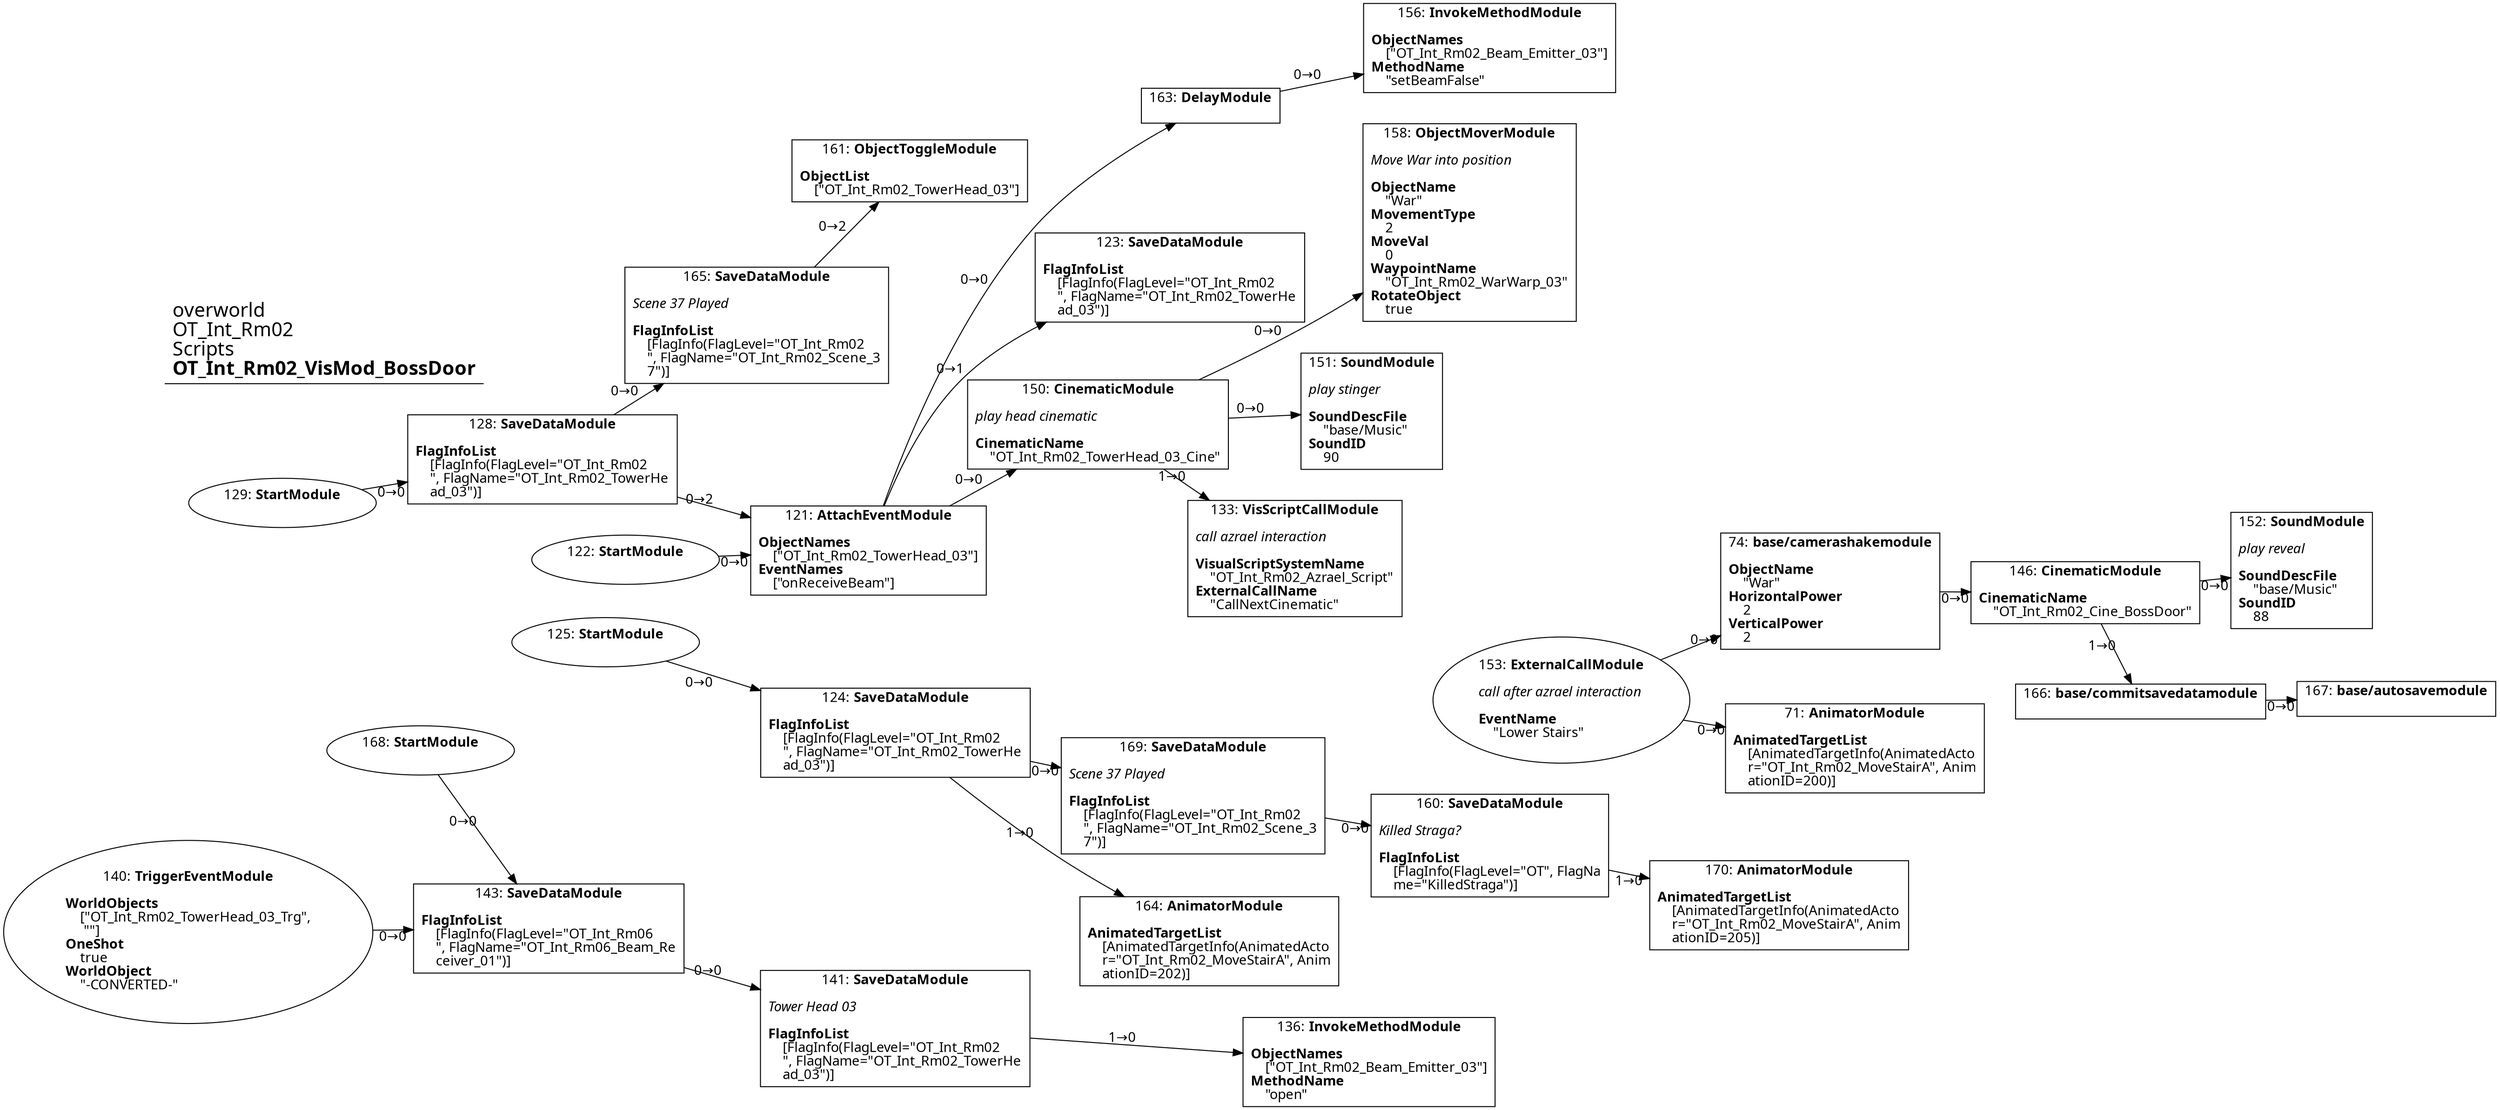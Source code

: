 digraph {
    layout = fdp;
    overlap = prism;
    sep = "+16";
    splines = spline;

    node [ shape = box ];

    graph [ fontname = "Segoe UI" ];
    node [ fontname = "Segoe UI" ];
    edge [ fontname = "Segoe UI" ];

    71 [ label = <71: <b>AnimatorModule</b><br/><br/><b>AnimatedTargetList</b><br align="left"/>    [AnimatedTargetInfo(AnimatedActo<br align="left"/>    r=&quot;OT_Int_Rm02_MoveStairA&quot;, Anim<br align="left"/>    ationID=200)]<br align="left"/>> ];
    71 [ pos = "2.279,-1.5530001!" ];

    74 [ label = <74: <b>base/camerashakemodule</b><br/><br/><b>ObjectName</b><br align="left"/>    &quot;War&quot;<br align="left"/><b>HorizontalPower</b><br align="left"/>    2<br align="left"/><b>VerticalPower</b><br align="left"/>    2<br align="left"/>> ];
    74 [ pos = "2.2470002,-1.439!" ];
    74 -> 146 [ label = "0→0" ];

    121 [ label = <121: <b>AttachEventModule</b><br/><br/><b>ObjectNames</b><br align="left"/>    [&quot;OT_Int_Rm02_TowerHead_03&quot;]<br align="left"/><b>EventNames</b><br align="left"/>    [&quot;onReceiveBeam&quot;]<br align="left"/>> ];
    121 [ pos = "0.99300003,-1.144!" ];
    121 -> 123 [ label = "0→1" ];
    121 -> 150 [ label = "0→0" ];
    121 -> 163 [ label = "0→0" ];

    122 [ label = <122: <b>StartModule</b><br/><br/>> ];
    122 [ shape = oval ]
    122 [ pos = "0.70900005,-1.144!" ];
    122 -> 121 [ label = "0→0" ];

    123 [ label = <123: <b>SaveDataModule</b><br/><br/><b>FlagInfoList</b><br align="left"/>    [FlagInfo(FlagLevel=&quot;OT_Int_Rm02<br align="left"/>    &quot;, FlagName=&quot;OT_Int_Rm02_TowerHe<br align="left"/>    ad_03&quot;)]<br align="left"/>> ];
    123 [ pos = "1.4480001,-0.9990001!" ];

    124 [ label = <124: <b>SaveDataModule</b><br/><br/><b>FlagInfoList</b><br align="left"/>    [FlagInfo(FlagLevel=&quot;OT_Int_Rm02<br align="left"/>    &quot;, FlagName=&quot;OT_Int_Rm02_TowerHe<br align="left"/>    ad_03&quot;)]<br align="left"/>> ];
    124 [ pos = "1.389,-1.6320001!" ];
    124 -> 164 [ label = "1→0" ];
    124 -> 169 [ label = "0→0" ];

    125 [ label = <125: <b>StartModule</b><br/><br/>> ];
    125 [ shape = oval ]
    125 [ pos = "1.171,-1.6320001!" ];
    125 -> 124 [ label = "0→0" ];

    128 [ label = <128: <b>SaveDataModule</b><br/><br/><b>FlagInfoList</b><br align="left"/>    [FlagInfo(FlagLevel=&quot;OT_Int_Rm02<br align="left"/>    &quot;, FlagName=&quot;OT_Int_Rm02_TowerHe<br align="left"/>    ad_03&quot;)]<br align="left"/>> ];
    128 [ pos = "0.683,-0.91700006!" ];
    128 -> 121 [ label = "0→2" ];
    128 -> 165 [ label = "0→0" ];

    129 [ label = <129: <b>StartModule</b><br/><br/>> ];
    129 [ shape = oval ]
    129 [ pos = "0.467,-0.91700006!" ];
    129 -> 128 [ label = "0→0" ];

    133 [ label = <133: <b>VisScriptCallModule</b><br/><br/><i>call azrael interaction<br align="left"/></i><br align="left"/><b>VisualScriptSystemName</b><br align="left"/>    &quot;OT_Int_Rm02_Azrael_Script&quot;<br align="left"/><b>ExternalCallName</b><br align="left"/>    &quot;CallNextCinematic&quot;<br align="left"/>> ];
    133 [ pos = "1.7240001,-1.292!" ];

    136 [ label = <136: <b>InvokeMethodModule</b><br/><br/><b>ObjectNames</b><br align="left"/>    [&quot;OT_Int_Rm02_Beam_Emitter_03&quot;]<br align="left"/><b>MethodName</b><br align="left"/>    &quot;open&quot;<br align="left"/>> ];
    136 [ pos = "1.7680001,-1.9610001!" ];

    140 [ label = <140: <b>TriggerEventModule</b><br/><br/><b>WorldObjects</b><br align="left"/>    [&quot;OT_Int_Rm02_TowerHead_03_Trg&quot;,<br align="left"/>     &quot;&quot;]<br align="left"/><b>OneShot</b><br align="left"/>    true<br align="left"/><b>WorldObject</b><br align="left"/>    &quot;-CONVERTED-&quot;<br align="left"/>> ];
    140 [ shape = oval ]
    140 [ pos = "0.93500006,-1.9380001!" ];
    140 -> 143 [ label = "0→0" ];

    141 [ label = <141: <b>SaveDataModule</b><br/><br/><i>Tower Head 03<br align="left"/></i><br align="left"/><b>FlagInfoList</b><br align="left"/>    [FlagInfo(FlagLevel=&quot;OT_Int_Rm02<br align="left"/>    &quot;, FlagName=&quot;OT_Int_Rm02_TowerHe<br align="left"/>    ad_03&quot;)]<br align="left"/>> ];
    141 [ pos = "1.4790001,-1.9380001!" ];
    141 -> 136 [ label = "1→0" ];

    143 [ label = <143: <b>SaveDataModule</b><br/><br/><b>FlagInfoList</b><br align="left"/>    [FlagInfo(FlagLevel=&quot;OT_Int_Rm06<br align="left"/>    &quot;, FlagName=&quot;OT_Int_Rm06_Beam_Re<br align="left"/>    ceiver_01&quot;)]<br align="left"/>> ];
    143 [ pos = "1.228,-1.9380001!" ];
    143 -> 141 [ label = "0→0" ];

    146 [ label = <146: <b>CinematicModule</b><br/><br/><b>CinematicName</b><br align="left"/>    &quot;OT_Int_Rm02_Cine_BossDoor&quot;<br align="left"/>> ];
    146 [ pos = "2.4940002,-1.439!" ];
    146 -> 152 [ label = "0→0" ];
    146 -> 166 [ label = "1→0" ];

    150 [ label = <150: <b>CinematicModule</b><br/><br/><i>play head cinematic<br align="left"/></i><br align="left"/><b>CinematicName</b><br align="left"/>    &quot;OT_Int_Rm02_TowerHead_03_Cine&quot;<br align="left"/>> ];
    150 [ pos = "1.45,-1.144!" ];
    150 -> 151 [ label = "0→0" ];
    150 -> 133 [ label = "1→0" ];
    150 -> 158 [ label = "0→0" ];

    151 [ label = <151: <b>SoundModule</b><br/><br/><i>play stinger<br align="left"/></i><br align="left"/><b>SoundDescFile</b><br align="left"/>    &quot;base/Music&quot;<br align="left"/><b>SoundID</b><br align="left"/>    90<br align="left"/>> ];
    151 [ pos = "1.723,-1.144!" ];

    152 [ label = <152: <b>SoundModule</b><br/><br/><i>play reveal<br align="left"/></i><br align="left"/><b>SoundDescFile</b><br align="left"/>    &quot;base/Music&quot;<br align="left"/><b>SoundID</b><br align="left"/>    88<br align="left"/>> ];
    152 [ pos = "2.7380002,-1.439!" ];

    153 [ label = <153: <b>ExternalCallModule</b><br/><br/><i>call after azrael interaction<br align="left"/></i><br align="left"/><b>EventName</b><br align="left"/>    &quot;Lower Stairs&quot;<br align="left"/>> ];
    153 [ shape = oval ]
    153 [ pos = "1.9030001,-1.439!" ];
    153 -> 74 [ label = "0→0" ];
    153 -> 71 [ label = "0→0" ];

    156 [ label = <156: <b>InvokeMethodModule</b><br/><br/><b>ObjectNames</b><br align="left"/>    [&quot;OT_Int_Rm02_Beam_Emitter_03&quot;]<br align="left"/><b>MethodName</b><br align="left"/>    &quot;setBeamFalse&quot;<br align="left"/>> ];
    156 [ pos = "1.7240001,-0.795!" ];

    158 [ label = <158: <b>ObjectMoverModule</b><br/><br/><i>Move War into position<br align="left"/></i><br align="left"/><b>ObjectName</b><br align="left"/>    &quot;War&quot;<br align="left"/><b>MovementType</b><br align="left"/>    2<br align="left"/><b>MoveVal</b><br align="left"/>    0<br align="left"/><b>WaypointName</b><br align="left"/>    &quot;OT_Int_Rm02_WarWarp_03&quot;<br align="left"/><b>RotateObject</b><br align="left"/>    true<br align="left"/>> ];
    158 [ pos = "1.723,-0.96000004!" ];

    160 [ label = <160: <b>SaveDataModule</b><br/><br/><i>Killed Straga?<br align="left"/></i><br align="left"/><b>FlagInfoList</b><br align="left"/>    [FlagInfo(FlagLevel=&quot;OT&quot;, FlagNa<br align="left"/>    me=&quot;KilledStraga&quot;)]<br align="left"/>> ];
    160 [ pos = "1.8570001,-1.6320001!" ];
    160 -> 170 [ label = "1→0" ];

    161 [ label = <161: <b>ObjectToggleModule</b><br/><br/><b>ObjectList</b><br align="left"/>    [&quot;OT_Int_Rm02_TowerHead_03&quot;]<br align="left"/>> ];
    161 [ pos = "1.1420001,-0.777!" ];

    163 [ label = <163: <b>DelayModule</b><br/><br/>> ];
    163 [ pos = "1.4490001,-0.795!" ];
    163 -> 156 [ label = "0→0" ];

    164 [ label = <164: <b>AnimatorModule</b><br/><br/><b>AnimatedTargetList</b><br align="left"/>    [AnimatedTargetInfo(AnimatedActo<br align="left"/>    r=&quot;OT_Int_Rm02_MoveStairA&quot;, Anim<br align="left"/>    ationID=202)]<br align="left"/>> ];
    164 [ pos = "1.6450001,-1.7880001!" ];

    165 [ label = <165: <b>SaveDataModule</b><br/><br/><i>Scene 37 Played<br align="left"/></i><br align="left"/><b>FlagInfoList</b><br align="left"/>    [FlagInfo(FlagLevel=&quot;OT_Int_Rm02<br align="left"/>    &quot;, FlagName=&quot;OT_Int_Rm02_Scene_3<br align="left"/>    7&quot;)]<br align="left"/>> ];
    165 [ pos = "0.93200004,-0.823!" ];
    165 -> 161 [ label = "0→2" ];

    166 [ label = <166: <b>base/commitsavedatamodule</b><br/><br/>> ];
    166 [ pos = "2.7410002,-1.6150001!" ];
    166 -> 167 [ label = "0→0" ];

    167 [ label = <167: <b>base/autosavemodule</b><br/><br/>> ];
    167 [ pos = "2.9680002,-1.6150001!" ];

    168 [ label = <168: <b>StartModule</b><br/><br/>> ];
    168 [ shape = oval ]
    168 [ pos = "1.0170001,-1.797!" ];
    168 -> 143 [ label = "0→0" ];

    169 [ label = <169: <b>SaveDataModule</b><br/><br/><i>Scene 37 Played<br align="left"/></i><br align="left"/><b>FlagInfoList</b><br align="left"/>    [FlagInfo(FlagLevel=&quot;OT_Int_Rm02<br align="left"/>    &quot;, FlagName=&quot;OT_Int_Rm02_Scene_3<br align="left"/>    7&quot;)]<br align="left"/>> ];
    169 [ pos = "1.6350001,-1.6320001!" ];
    169 -> 160 [ label = "0→0" ];

    170 [ label = <170: <b>AnimatorModule</b><br/><br/><b>AnimatedTargetList</b><br align="left"/>    [AnimatedTargetInfo(AnimatedActo<br align="left"/>    r=&quot;OT_Int_Rm02_MoveStairA&quot;, Anim<br align="left"/>    ationID=205)]<br align="left"/>> ];
    170 [ pos = "2.079,-1.6550001!" ];

    title [ pos = "0.46600002,-0.776!" ];
    title [ shape = underline ];
    title [ label = <<font point-size="20">overworld<br align="left"/>OT_Int_Rm02<br align="left"/>Scripts<br align="left"/><b>OT_Int_Rm02_VisMod_BossDoor</b><br align="left"/></font>> ];
}
